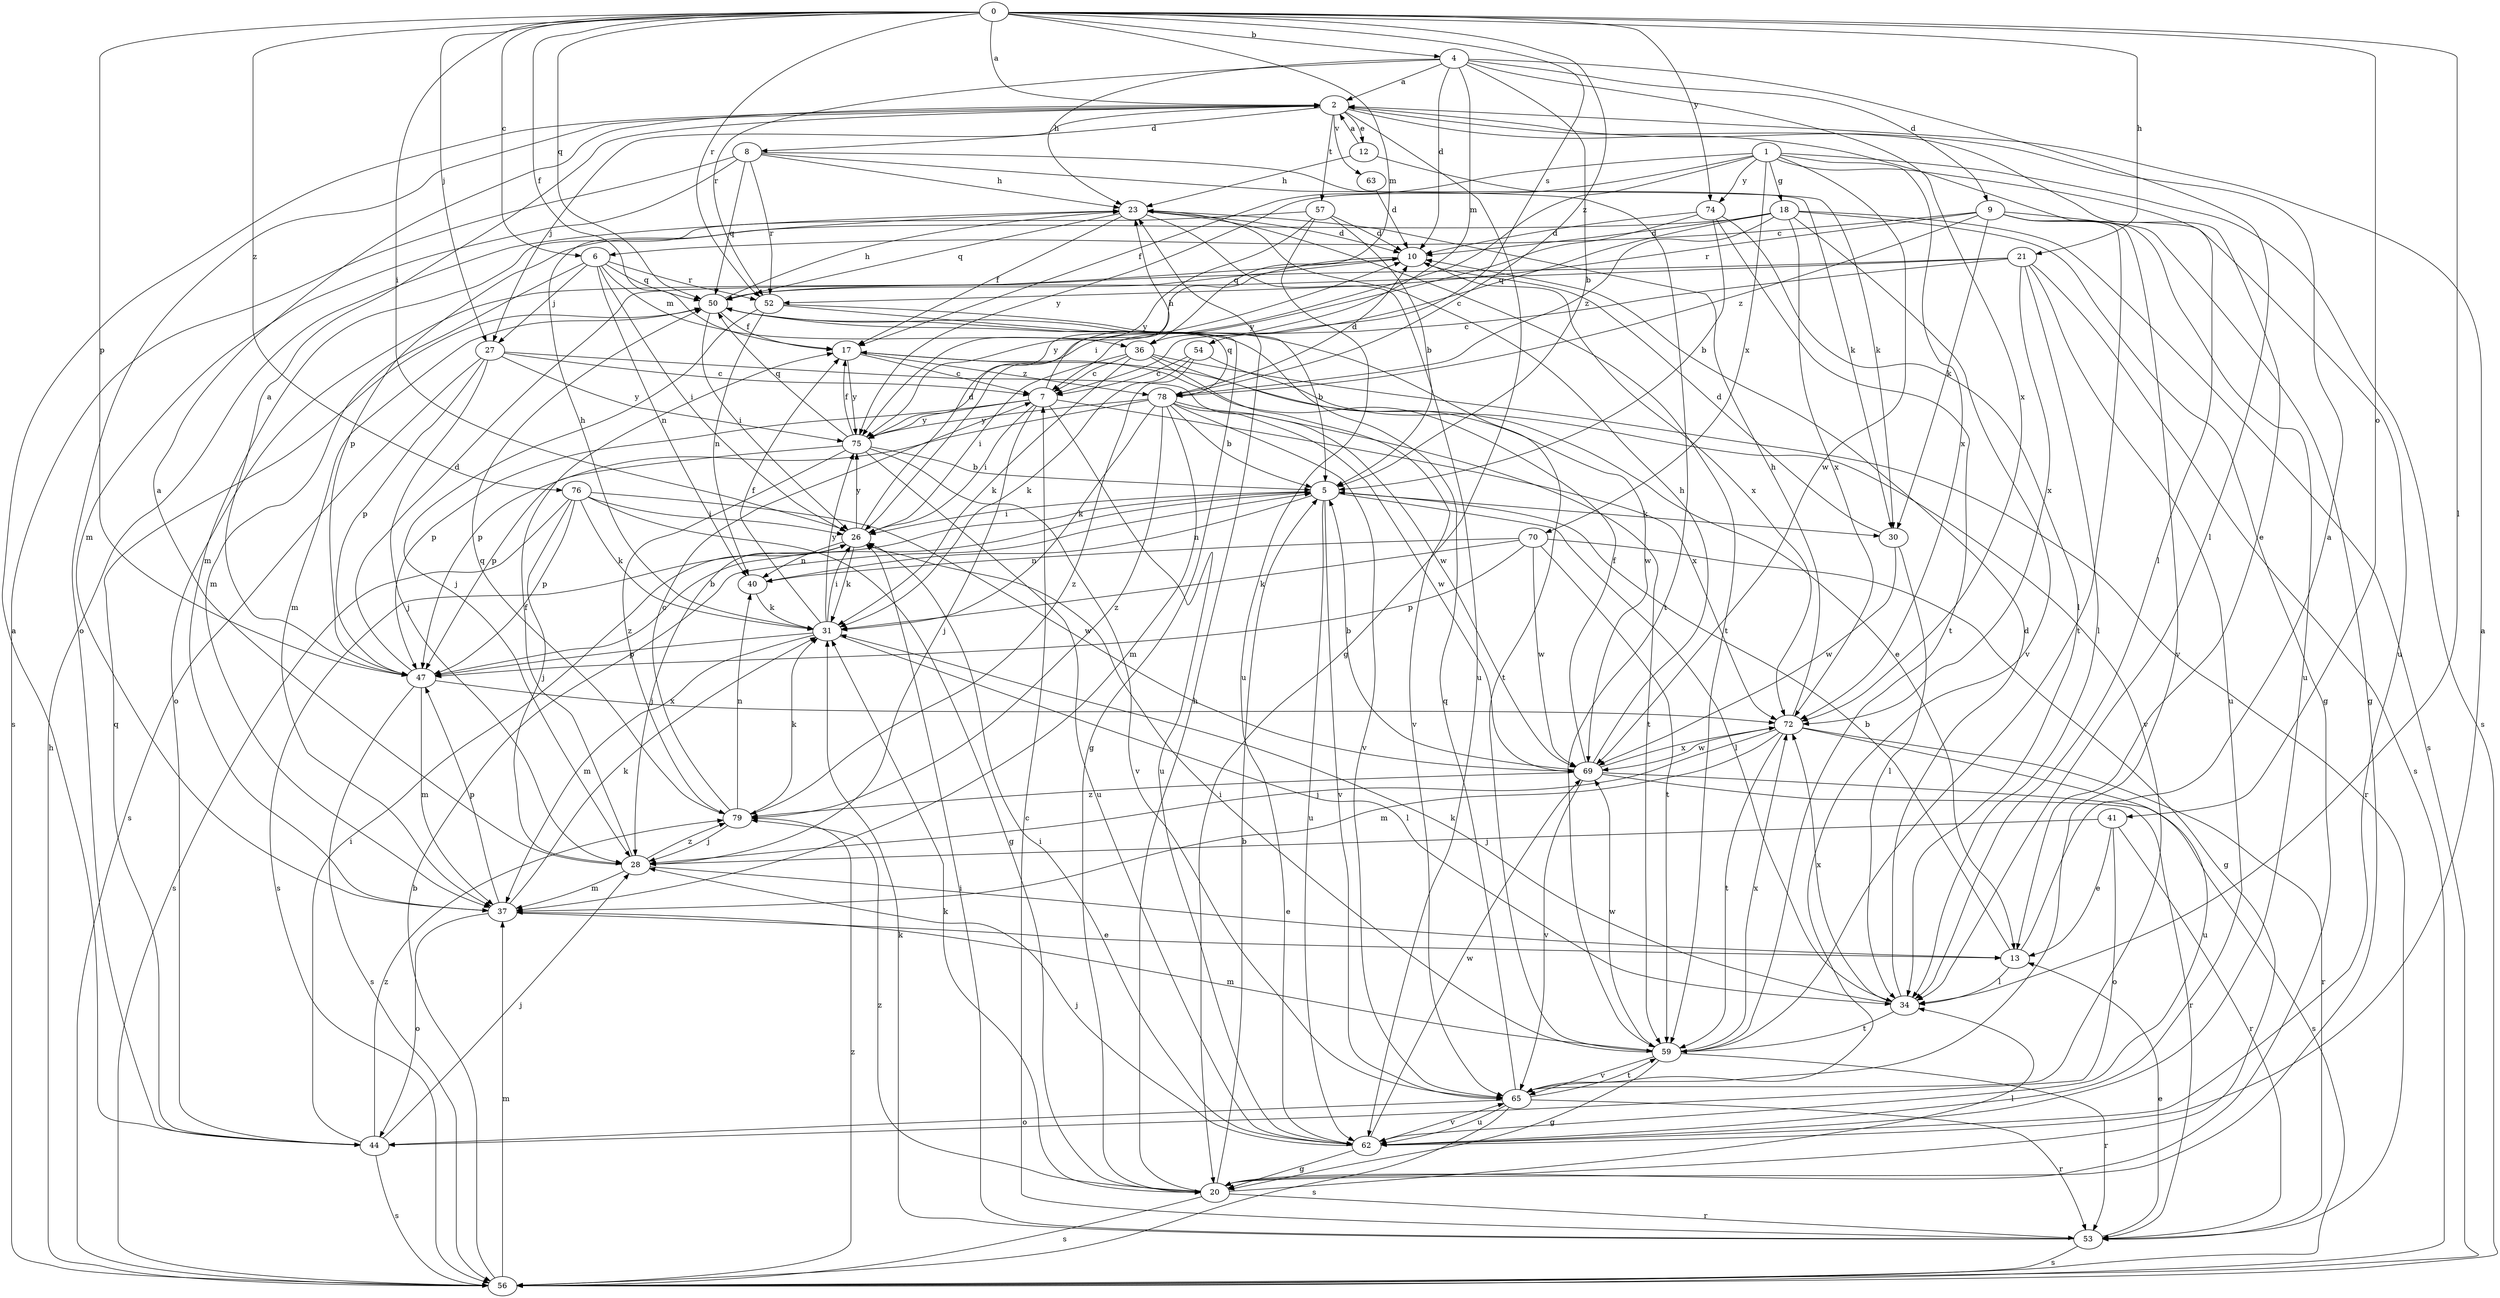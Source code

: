 strict digraph  {
0;
1;
2;
4;
5;
6;
7;
8;
9;
10;
12;
13;
17;
18;
20;
21;
23;
26;
27;
28;
30;
31;
34;
36;
37;
40;
41;
44;
47;
50;
52;
53;
54;
56;
57;
59;
62;
63;
65;
69;
70;
72;
74;
75;
76;
78;
79;
0 -> 2  [label=a];
0 -> 4  [label=b];
0 -> 6  [label=c];
0 -> 17  [label=f];
0 -> 21  [label=h];
0 -> 26  [label=i];
0 -> 27  [label=j];
0 -> 34  [label=l];
0 -> 36  [label=m];
0 -> 41  [label=o];
0 -> 47  [label=p];
0 -> 50  [label=q];
0 -> 52  [label=r];
0 -> 54  [label=s];
0 -> 74  [label=y];
0 -> 76  [label=z];
0 -> 78  [label=z];
1 -> 17  [label=f];
1 -> 18  [label=g];
1 -> 26  [label=i];
1 -> 56  [label=s];
1 -> 62  [label=u];
1 -> 69  [label=w];
1 -> 70  [label=x];
1 -> 72  [label=x];
1 -> 74  [label=y];
1 -> 75  [label=y];
2 -> 8  [label=d];
2 -> 12  [label=e];
2 -> 13  [label=e];
2 -> 20  [label=g];
2 -> 27  [label=j];
2 -> 34  [label=l];
2 -> 44  [label=o];
2 -> 57  [label=t];
2 -> 63  [label=v];
4 -> 2  [label=a];
4 -> 5  [label=b];
4 -> 9  [label=d];
4 -> 10  [label=d];
4 -> 23  [label=h];
4 -> 34  [label=l];
4 -> 36  [label=m];
4 -> 52  [label=r];
4 -> 72  [label=x];
5 -> 26  [label=i];
5 -> 30  [label=k];
5 -> 34  [label=l];
5 -> 40  [label=n];
5 -> 56  [label=s];
5 -> 62  [label=u];
5 -> 65  [label=v];
6 -> 26  [label=i];
6 -> 27  [label=j];
6 -> 36  [label=m];
6 -> 37  [label=m];
6 -> 40  [label=n];
6 -> 50  [label=q];
6 -> 52  [label=r];
7 -> 23  [label=h];
7 -> 26  [label=i];
7 -> 28  [label=j];
7 -> 47  [label=p];
7 -> 62  [label=u];
7 -> 72  [label=x];
7 -> 75  [label=y];
8 -> 23  [label=h];
8 -> 30  [label=k];
8 -> 37  [label=m];
8 -> 50  [label=q];
8 -> 52  [label=r];
8 -> 56  [label=s];
8 -> 59  [label=t];
9 -> 6  [label=c];
9 -> 20  [label=g];
9 -> 30  [label=k];
9 -> 52  [label=r];
9 -> 59  [label=t];
9 -> 62  [label=u];
9 -> 65  [label=v];
9 -> 78  [label=z];
10 -> 50  [label=q];
10 -> 72  [label=x];
10 -> 75  [label=y];
12 -> 2  [label=a];
12 -> 23  [label=h];
12 -> 30  [label=k];
13 -> 2  [label=a];
13 -> 5  [label=b];
13 -> 34  [label=l];
17 -> 7  [label=c];
17 -> 13  [label=e];
17 -> 75  [label=y];
17 -> 78  [label=z];
18 -> 7  [label=c];
18 -> 10  [label=d];
18 -> 20  [label=g];
18 -> 47  [label=p];
18 -> 56  [label=s];
18 -> 65  [label=v];
18 -> 72  [label=x];
18 -> 78  [label=z];
20 -> 5  [label=b];
20 -> 23  [label=h];
20 -> 31  [label=k];
20 -> 34  [label=l];
20 -> 53  [label=r];
20 -> 56  [label=s];
20 -> 79  [label=z];
21 -> 7  [label=c];
21 -> 34  [label=l];
21 -> 44  [label=o];
21 -> 50  [label=q];
21 -> 56  [label=s];
21 -> 62  [label=u];
21 -> 72  [label=x];
23 -> 10  [label=d];
23 -> 17  [label=f];
23 -> 50  [label=q];
23 -> 59  [label=t];
23 -> 62  [label=u];
26 -> 10  [label=d];
26 -> 28  [label=j];
26 -> 31  [label=k];
26 -> 40  [label=n];
26 -> 75  [label=y];
27 -> 7  [label=c];
27 -> 28  [label=j];
27 -> 47  [label=p];
27 -> 56  [label=s];
27 -> 69  [label=w];
27 -> 75  [label=y];
28 -> 2  [label=a];
28 -> 13  [label=e];
28 -> 17  [label=f];
28 -> 37  [label=m];
28 -> 79  [label=z];
30 -> 10  [label=d];
30 -> 34  [label=l];
30 -> 69  [label=w];
31 -> 17  [label=f];
31 -> 23  [label=h];
31 -> 26  [label=i];
31 -> 34  [label=l];
31 -> 37  [label=m];
31 -> 47  [label=p];
31 -> 75  [label=y];
34 -> 10  [label=d];
34 -> 31  [label=k];
34 -> 59  [label=t];
34 -> 72  [label=x];
36 -> 7  [label=c];
36 -> 26  [label=i];
36 -> 31  [label=k];
36 -> 53  [label=r];
36 -> 65  [label=v];
36 -> 69  [label=w];
37 -> 13  [label=e];
37 -> 31  [label=k];
37 -> 44  [label=o];
37 -> 47  [label=p];
40 -> 31  [label=k];
41 -> 13  [label=e];
41 -> 28  [label=j];
41 -> 44  [label=o];
41 -> 53  [label=r];
44 -> 2  [label=a];
44 -> 26  [label=i];
44 -> 28  [label=j];
44 -> 50  [label=q];
44 -> 56  [label=s];
44 -> 79  [label=z];
47 -> 2  [label=a];
47 -> 5  [label=b];
47 -> 10  [label=d];
47 -> 37  [label=m];
47 -> 56  [label=s];
47 -> 72  [label=x];
50 -> 17  [label=f];
50 -> 23  [label=h];
50 -> 26  [label=i];
50 -> 37  [label=m];
50 -> 59  [label=t];
52 -> 5  [label=b];
52 -> 20  [label=g];
52 -> 28  [label=j];
52 -> 40  [label=n];
53 -> 7  [label=c];
53 -> 13  [label=e];
53 -> 26  [label=i];
53 -> 31  [label=k];
53 -> 56  [label=s];
54 -> 7  [label=c];
54 -> 31  [label=k];
54 -> 65  [label=v];
54 -> 79  [label=z];
56 -> 5  [label=b];
56 -> 23  [label=h];
56 -> 37  [label=m];
56 -> 79  [label=z];
57 -> 5  [label=b];
57 -> 10  [label=d];
57 -> 37  [label=m];
57 -> 62  [label=u];
57 -> 75  [label=y];
59 -> 20  [label=g];
59 -> 26  [label=i];
59 -> 37  [label=m];
59 -> 53  [label=r];
59 -> 65  [label=v];
59 -> 69  [label=w];
59 -> 72  [label=x];
62 -> 2  [label=a];
62 -> 20  [label=g];
62 -> 26  [label=i];
62 -> 28  [label=j];
62 -> 65  [label=v];
62 -> 69  [label=w];
63 -> 10  [label=d];
65 -> 44  [label=o];
65 -> 50  [label=q];
65 -> 53  [label=r];
65 -> 56  [label=s];
65 -> 59  [label=t];
65 -> 62  [label=u];
69 -> 5  [label=b];
69 -> 17  [label=f];
69 -> 23  [label=h];
69 -> 53  [label=r];
69 -> 56  [label=s];
69 -> 65  [label=v];
69 -> 72  [label=x];
69 -> 79  [label=z];
70 -> 20  [label=g];
70 -> 31  [label=k];
70 -> 40  [label=n];
70 -> 47  [label=p];
70 -> 59  [label=t];
70 -> 69  [label=w];
72 -> 23  [label=h];
72 -> 28  [label=j];
72 -> 37  [label=m];
72 -> 53  [label=r];
72 -> 59  [label=t];
72 -> 62  [label=u];
72 -> 69  [label=w];
74 -> 5  [label=b];
74 -> 10  [label=d];
74 -> 34  [label=l];
74 -> 59  [label=t];
74 -> 75  [label=y];
75 -> 5  [label=b];
75 -> 17  [label=f];
75 -> 47  [label=p];
75 -> 50  [label=q];
75 -> 62  [label=u];
75 -> 65  [label=v];
75 -> 79  [label=z];
76 -> 20  [label=g];
76 -> 26  [label=i];
76 -> 28  [label=j];
76 -> 31  [label=k];
76 -> 47  [label=p];
76 -> 56  [label=s];
76 -> 69  [label=w];
78 -> 5  [label=b];
78 -> 10  [label=d];
78 -> 31  [label=k];
78 -> 37  [label=m];
78 -> 47  [label=p];
78 -> 50  [label=q];
78 -> 59  [label=t];
78 -> 65  [label=v];
78 -> 69  [label=w];
78 -> 75  [label=y];
78 -> 79  [label=z];
79 -> 7  [label=c];
79 -> 28  [label=j];
79 -> 31  [label=k];
79 -> 40  [label=n];
79 -> 50  [label=q];
}
